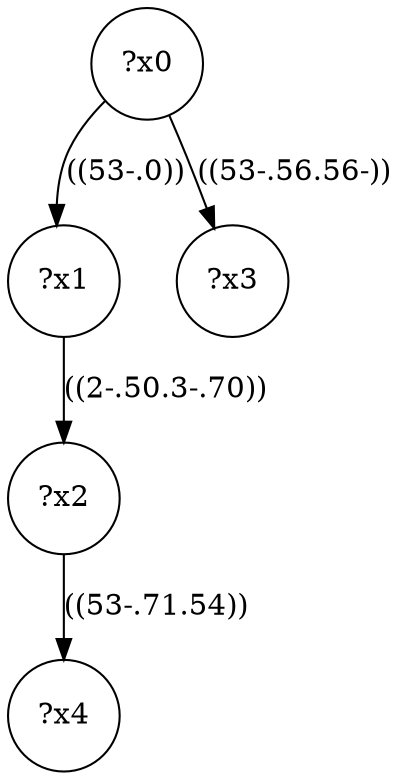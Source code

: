 digraph g {
	x0 [shape=circle, label="?x0"];
	x1 [shape=circle, label="?x1"];
	x0 -> x1 [label="((53-.0))"];
	x2 [shape=circle, label="?x2"];
	x1 -> x2 [label="((2-.50.3-.70))"];
	x3 [shape=circle, label="?x3"];
	x0 -> x3 [label="((53-.56.56-))"];
	x4 [shape=circle, label="?x4"];
	x2 -> x4 [label="((53-.71.54))"];
}
